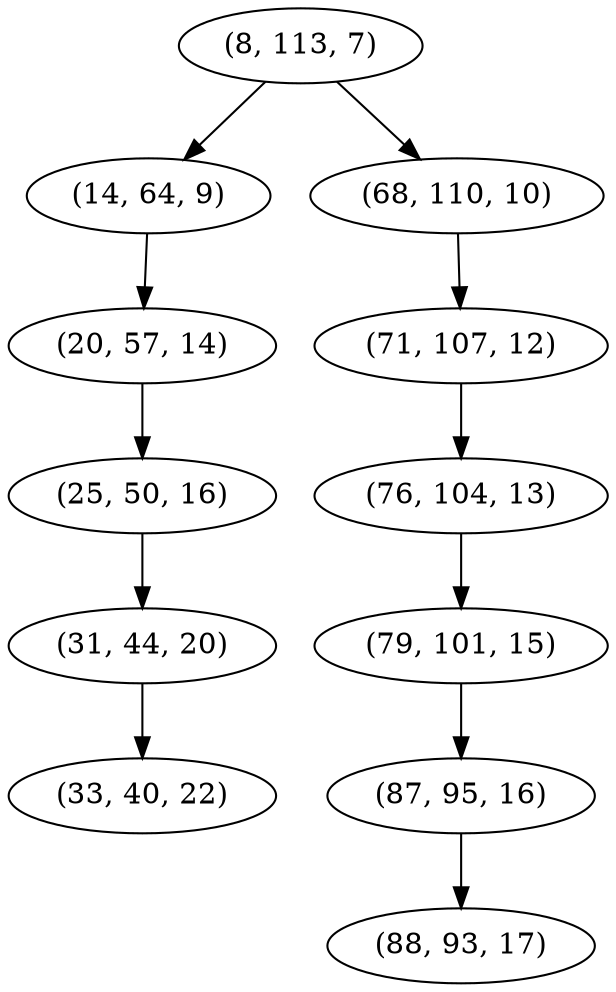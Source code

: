 digraph tree {
    "(8, 113, 7)";
    "(14, 64, 9)";
    "(20, 57, 14)";
    "(25, 50, 16)";
    "(31, 44, 20)";
    "(33, 40, 22)";
    "(68, 110, 10)";
    "(71, 107, 12)";
    "(76, 104, 13)";
    "(79, 101, 15)";
    "(87, 95, 16)";
    "(88, 93, 17)";
    "(8, 113, 7)" -> "(14, 64, 9)";
    "(8, 113, 7)" -> "(68, 110, 10)";
    "(14, 64, 9)" -> "(20, 57, 14)";
    "(20, 57, 14)" -> "(25, 50, 16)";
    "(25, 50, 16)" -> "(31, 44, 20)";
    "(31, 44, 20)" -> "(33, 40, 22)";
    "(68, 110, 10)" -> "(71, 107, 12)";
    "(71, 107, 12)" -> "(76, 104, 13)";
    "(76, 104, 13)" -> "(79, 101, 15)";
    "(79, 101, 15)" -> "(87, 95, 16)";
    "(87, 95, 16)" -> "(88, 93, 17)";
}
